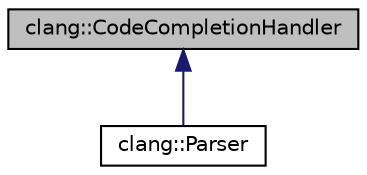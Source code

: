 digraph "clang::CodeCompletionHandler"
{
 // LATEX_PDF_SIZE
  bgcolor="transparent";
  edge [fontname="Helvetica",fontsize="10",labelfontname="Helvetica",labelfontsize="10"];
  node [fontname="Helvetica",fontsize="10",shape=record];
  Node1 [label="clang::CodeCompletionHandler",height=0.2,width=0.4,color="black", fillcolor="grey75", style="filled", fontcolor="black",tooltip="Callback handler that receives notifications when performing code completion within the preprocessor."];
  Node1 -> Node2 [dir="back",color="midnightblue",fontsize="10",style="solid",fontname="Helvetica"];
  Node2 [label="clang::Parser",height=0.2,width=0.4,color="black",URL="$classclang_1_1Parser.html",tooltip="Parser - This implements a parser for the C family of languages."];
}
